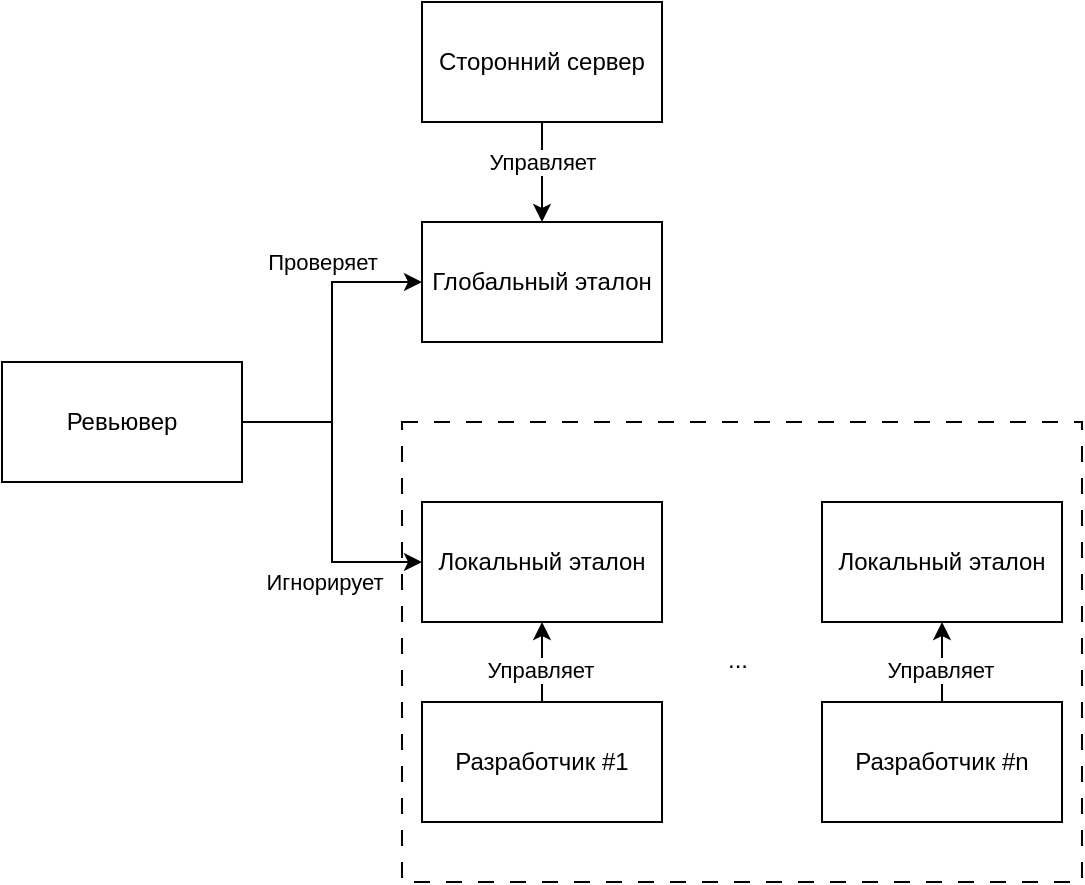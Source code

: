 <mxfile version="26.0.16">
  <diagram name="Page-1" id="lu6oBlEWBVqIwQkYZPgm">
    <mxGraphModel dx="1688" dy="688" grid="1" gridSize="10" guides="1" tooltips="1" connect="1" arrows="1" fold="1" page="1" pageScale="1" pageWidth="850" pageHeight="1100" math="0" shadow="0">
      <root>
        <mxCell id="0" />
        <mxCell id="1" parent="0" />
        <mxCell id="kRqgChggwtoLTa0bMwV4-13" value="" style="rounded=0;whiteSpace=wrap;html=1;dashed=1;dashPattern=8 8;" vertex="1" parent="1">
          <mxGeometry x="270" y="560" width="340" height="230" as="geometry" />
        </mxCell>
        <mxCell id="kRqgChggwtoLTa0bMwV4-17" value="" style="group" vertex="1" connectable="0" parent="1">
          <mxGeometry x="480" y="600" width="120" height="160" as="geometry" />
        </mxCell>
        <mxCell id="kRqgChggwtoLTa0bMwV4-9" value="Локальный эталон" style="rounded=0;whiteSpace=wrap;html=1;" vertex="1" parent="kRqgChggwtoLTa0bMwV4-17">
          <mxGeometry width="120" height="60" as="geometry" />
        </mxCell>
        <mxCell id="kRqgChggwtoLTa0bMwV4-10" style="edgeStyle=orthogonalEdgeStyle;rounded=0;orthogonalLoop=1;jettySize=auto;html=1;" edge="1" parent="kRqgChggwtoLTa0bMwV4-17" source="kRqgChggwtoLTa0bMwV4-12" target="kRqgChggwtoLTa0bMwV4-9">
          <mxGeometry relative="1" as="geometry" />
        </mxCell>
        <mxCell id="kRqgChggwtoLTa0bMwV4-11" value="Управляет" style="edgeLabel;html=1;align=center;verticalAlign=middle;resizable=0;points=[];" vertex="1" connectable="0" parent="kRqgChggwtoLTa0bMwV4-10">
          <mxGeometry x="-0.186" y="1" relative="1" as="geometry">
            <mxPoint as="offset" />
          </mxGeometry>
        </mxCell>
        <mxCell id="kRqgChggwtoLTa0bMwV4-12" value="Разработчик&amp;nbsp;#n" style="rounded=0;whiteSpace=wrap;html=1;" vertex="1" parent="kRqgChggwtoLTa0bMwV4-17">
          <mxGeometry y="100" width="120" height="60" as="geometry" />
        </mxCell>
        <mxCell id="kRqgChggwtoLTa0bMwV4-18" value="" style="group" vertex="1" connectable="0" parent="1">
          <mxGeometry x="280" y="600" width="120" height="160" as="geometry" />
        </mxCell>
        <mxCell id="kRqgChggwtoLTa0bMwV4-1" value="Локальный эталон" style="rounded=0;whiteSpace=wrap;html=1;" vertex="1" parent="kRqgChggwtoLTa0bMwV4-18">
          <mxGeometry width="120" height="60" as="geometry" />
        </mxCell>
        <mxCell id="kRqgChggwtoLTa0bMwV4-6" value="Разработчик #1" style="rounded=0;whiteSpace=wrap;html=1;" vertex="1" parent="kRqgChggwtoLTa0bMwV4-18">
          <mxGeometry y="100" width="120" height="60" as="geometry" />
        </mxCell>
        <mxCell id="kRqgChggwtoLTa0bMwV4-7" style="edgeStyle=orthogonalEdgeStyle;rounded=0;orthogonalLoop=1;jettySize=auto;html=1;" edge="1" parent="kRqgChggwtoLTa0bMwV4-18" source="kRqgChggwtoLTa0bMwV4-6" target="kRqgChggwtoLTa0bMwV4-1">
          <mxGeometry relative="1" as="geometry" />
        </mxCell>
        <mxCell id="kRqgChggwtoLTa0bMwV4-8" value="Управляет" style="edgeLabel;html=1;align=center;verticalAlign=middle;resizable=0;points=[];" vertex="1" connectable="0" parent="kRqgChggwtoLTa0bMwV4-7">
          <mxGeometry x="-0.186" y="1" relative="1" as="geometry">
            <mxPoint as="offset" />
          </mxGeometry>
        </mxCell>
        <mxCell id="kRqgChggwtoLTa0bMwV4-19" value="" style="group" vertex="1" connectable="0" parent="1">
          <mxGeometry x="280" y="350" width="120" height="170" as="geometry" />
        </mxCell>
        <mxCell id="kRqgChggwtoLTa0bMwV4-2" value="Глобальный эталон" style="rounded=0;whiteSpace=wrap;html=1;" vertex="1" parent="kRqgChggwtoLTa0bMwV4-19">
          <mxGeometry y="110" width="120" height="60" as="geometry" />
        </mxCell>
        <mxCell id="kRqgChggwtoLTa0bMwV4-4" style="edgeStyle=orthogonalEdgeStyle;rounded=0;orthogonalLoop=1;jettySize=auto;html=1;entryX=0.5;entryY=0;entryDx=0;entryDy=0;" edge="1" parent="kRqgChggwtoLTa0bMwV4-19" source="kRqgChggwtoLTa0bMwV4-3" target="kRqgChggwtoLTa0bMwV4-2">
          <mxGeometry relative="1" as="geometry" />
        </mxCell>
        <mxCell id="kRqgChggwtoLTa0bMwV4-5" value="Управляет" style="edgeLabel;html=1;align=center;verticalAlign=middle;resizable=0;points=[];" vertex="1" connectable="0" parent="kRqgChggwtoLTa0bMwV4-4">
          <mxGeometry x="0.2" relative="1" as="geometry">
            <mxPoint y="-10" as="offset" />
          </mxGeometry>
        </mxCell>
        <mxCell id="kRqgChggwtoLTa0bMwV4-3" value="Сторонний сервер" style="rounded=0;whiteSpace=wrap;html=1;" vertex="1" parent="kRqgChggwtoLTa0bMwV4-19">
          <mxGeometry width="120" height="60" as="geometry" />
        </mxCell>
        <mxCell id="kRqgChggwtoLTa0bMwV4-22" style="edgeStyle=orthogonalEdgeStyle;rounded=0;orthogonalLoop=1;jettySize=auto;html=1;entryX=0;entryY=0.5;entryDx=0;entryDy=0;" edge="1" parent="1" source="kRqgChggwtoLTa0bMwV4-20" target="kRqgChggwtoLTa0bMwV4-2">
          <mxGeometry relative="1" as="geometry" />
        </mxCell>
        <mxCell id="kRqgChggwtoLTa0bMwV4-23" style="edgeStyle=orthogonalEdgeStyle;rounded=0;orthogonalLoop=1;jettySize=auto;html=1;entryX=0;entryY=0.5;entryDx=0;entryDy=0;" edge="1" parent="1" source="kRqgChggwtoLTa0bMwV4-20" target="kRqgChggwtoLTa0bMwV4-1">
          <mxGeometry relative="1" as="geometry" />
        </mxCell>
        <mxCell id="kRqgChggwtoLTa0bMwV4-24" value="Игнорирует" style="edgeLabel;html=1;align=center;verticalAlign=middle;resizable=0;points=[];" vertex="1" connectable="0" parent="kRqgChggwtoLTa0bMwV4-23">
          <mxGeometry x="-0.719" y="1" relative="1" as="geometry">
            <mxPoint x="18" y="81" as="offset" />
          </mxGeometry>
        </mxCell>
        <mxCell id="kRqgChggwtoLTa0bMwV4-20" value="Ревьювер" style="rounded=0;whiteSpace=wrap;html=1;" vertex="1" parent="1">
          <mxGeometry x="70" y="530" width="120" height="60" as="geometry" />
        </mxCell>
        <mxCell id="kRqgChggwtoLTa0bMwV4-25" value="Проверяет" style="edgeLabel;html=1;align=center;verticalAlign=middle;resizable=0;points=[];" vertex="1" connectable="0" parent="1">
          <mxGeometry x="230.001" y="480" as="geometry" />
        </mxCell>
        <mxCell id="kRqgChggwtoLTa0bMwV4-26" value="&lt;div style=&quot;text-align: center;&quot;&gt;&lt;span style=&quot;background-color: transparent; color: light-dark(rgb(0, 0, 0), rgb(255, 255, 255));&quot;&gt;...&lt;/span&gt;&lt;/div&gt;" style="text;whiteSpace=wrap;html=1;" vertex="1" parent="1">
          <mxGeometry x="431" y="665" width="120" height="40" as="geometry" />
        </mxCell>
      </root>
    </mxGraphModel>
  </diagram>
</mxfile>
